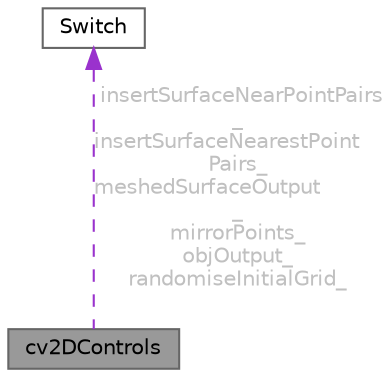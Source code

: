digraph "cv2DControls"
{
 // LATEX_PDF_SIZE
  bgcolor="transparent";
  edge [fontname=Helvetica,fontsize=10,labelfontname=Helvetica,labelfontsize=10];
  node [fontname=Helvetica,fontsize=10,shape=box,height=0.2,width=0.4];
  Node1 [id="Node000001",label="cv2DControls",height=0.2,width=0.4,color="gray40", fillcolor="grey60", style="filled", fontcolor="black",tooltip="Controls for the 2D CV mesh generator."];
  Node2 -> Node1 [id="edge1_Node000001_Node000002",dir="back",color="darkorchid3",style="dashed",tooltip=" ",label=" insertSurfaceNearPointPairs\l_\ninsertSurfaceNearestPoint\lPairs_\nmeshedSurfaceOutput\l_\nmirrorPoints_\nobjOutput_\nrandomiseInitialGrid_",fontcolor="grey" ];
  Node2 [id="Node000002",label="Switch",height=0.2,width=0.4,color="gray40", fillcolor="white", style="filled",URL="$classFoam_1_1Switch.html",tooltip="A simple wrapper around bool so that it can be read as a word: true/false, on/off,..."];
}
